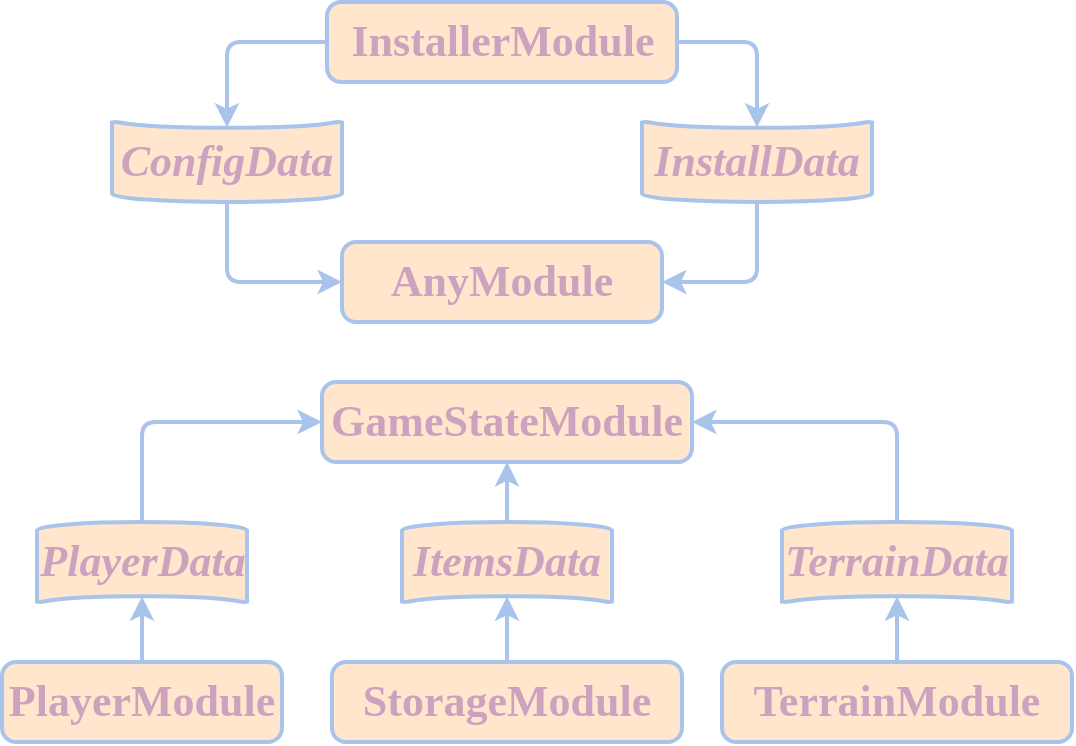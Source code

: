<mxfile version="24.5.4" type="device">
  <diagram name="Страница — 1" id="0wB1KXpxonuGOUO6NQHq">
    <mxGraphModel dx="1310" dy="819" grid="1" gridSize="10" guides="1" tooltips="1" connect="1" arrows="1" fold="1" page="1" pageScale="1" pageWidth="1169" pageHeight="827" math="0" shadow="0">
      <root>
        <mxCell id="0" />
        <mxCell id="1" parent="0" />
        <mxCell id="Bau23HHEuV97FUseU5D_-8" value="&lt;span style=&quot;font-style: normal;&quot;&gt;InstallerModule&lt;/span&gt;" style="rounded=1;whiteSpace=wrap;html=1;absoluteArcSize=1;arcSize=14;strokeWidth=2;fillColor=#ffe6cc;strokeColor=#A9C4EB;fontSize=22;align=center;verticalAlign=middle;fontFamily=Times New Roman;fontStyle=3;fontColor=#CDA2BE;" vertex="1" parent="1">
          <mxGeometry x="502.5" y="200" width="175" height="40" as="geometry" />
        </mxCell>
        <mxCell id="Bau23HHEuV97FUseU5D_-9" value="&lt;span style=&quot;font-style: normal;&quot;&gt;AnyModule&lt;/span&gt;" style="rounded=1;whiteSpace=wrap;html=1;absoluteArcSize=1;arcSize=14;strokeWidth=2;fillColor=#ffe6cc;strokeColor=#A9C4EB;fontSize=22;align=center;verticalAlign=middle;fontFamily=Times New Roman;fontStyle=3;fontColor=#CDA2BE;" vertex="1" parent="1">
          <mxGeometry x="510" y="320" width="160" height="40" as="geometry" />
        </mxCell>
        <mxCell id="Bau23HHEuV97FUseU5D_-10" style="edgeStyle=orthogonalEdgeStyle;rounded=1;orthogonalLoop=1;jettySize=auto;html=1;exitX=0;exitY=0.5;exitDx=0;exitDy=0;exitPerimeter=0;entryX=0;entryY=0.5;entryDx=0;entryDy=0;strokeColor=#A9C4EB;strokeWidth=2;align=center;verticalAlign=middle;arcSize=14;fontFamily=Times New Roman;fontSize=22;fontColor=#CDA2BE;fontStyle=3;labelBackgroundColor=default;endArrow=classic;fillColor=#ffe6cc;" edge="1" parent="1" source="Bau23HHEuV97FUseU5D_-11" target="Bau23HHEuV97FUseU5D_-9">
          <mxGeometry relative="1" as="geometry" />
        </mxCell>
        <mxCell id="Bau23HHEuV97FUseU5D_-11" value="ConfigData" style="strokeWidth=2;html=1;shape=mxgraph.flowchart.stored_data;whiteSpace=wrap;rounded=1;strokeColor=#A9C4EB;align=center;verticalAlign=middle;arcSize=14;fontFamily=Times New Roman;fontSize=22;fontColor=#CDA2BE;fontStyle=3;labelBackgroundColor=none;fillColor=#ffe6cc;direction=north;" vertex="1" parent="1">
          <mxGeometry x="395" y="260" width="115" height="40" as="geometry" />
        </mxCell>
        <mxCell id="Bau23HHEuV97FUseU5D_-12" style="edgeStyle=orthogonalEdgeStyle;rounded=1;orthogonalLoop=1;jettySize=auto;html=1;exitX=0;exitY=0.5;exitDx=0;exitDy=0;exitPerimeter=0;entryX=1;entryY=0.5;entryDx=0;entryDy=0;strokeColor=#A9C4EB;strokeWidth=2;align=center;verticalAlign=middle;arcSize=14;fontFamily=Times New Roman;fontSize=22;fontColor=#CDA2BE;fontStyle=3;labelBackgroundColor=default;endArrow=classic;fillColor=#ffe6cc;" edge="1" parent="1" source="Bau23HHEuV97FUseU5D_-13" target="Bau23HHEuV97FUseU5D_-9">
          <mxGeometry relative="1" as="geometry" />
        </mxCell>
        <mxCell id="Bau23HHEuV97FUseU5D_-13" value="InstallData" style="strokeWidth=2;html=1;shape=mxgraph.flowchart.stored_data;whiteSpace=wrap;rounded=1;strokeColor=#A9C4EB;align=center;verticalAlign=middle;arcSize=14;fontFamily=Times New Roman;fontSize=22;fontColor=#CDA2BE;fontStyle=3;labelBackgroundColor=none;fillColor=#ffe6cc;direction=north;" vertex="1" parent="1">
          <mxGeometry x="660" y="260" width="115" height="40" as="geometry" />
        </mxCell>
        <mxCell id="Bau23HHEuV97FUseU5D_-14" style="edgeStyle=orthogonalEdgeStyle;rounded=1;orthogonalLoop=1;jettySize=auto;html=1;exitX=1;exitY=0.5;exitDx=0;exitDy=0;entryX=0.93;entryY=0.5;entryDx=0;entryDy=0;entryPerimeter=0;strokeColor=#A9C4EB;strokeWidth=2;align=center;verticalAlign=middle;arcSize=14;fontFamily=Times New Roman;fontSize=22;fontColor=#CDA2BE;fontStyle=3;labelBackgroundColor=default;endArrow=classic;fillColor=#ffe6cc;" edge="1" parent="1" source="Bau23HHEuV97FUseU5D_-8" target="Bau23HHEuV97FUseU5D_-13">
          <mxGeometry relative="1" as="geometry" />
        </mxCell>
        <mxCell id="Bau23HHEuV97FUseU5D_-15" style="edgeStyle=orthogonalEdgeStyle;rounded=1;orthogonalLoop=1;jettySize=auto;html=1;exitX=0;exitY=0.5;exitDx=0;exitDy=0;entryX=0.93;entryY=0.5;entryDx=0;entryDy=0;entryPerimeter=0;strokeColor=#A9C4EB;strokeWidth=2;align=center;verticalAlign=middle;arcSize=14;fontFamily=Times New Roman;fontSize=22;fontColor=#CDA2BE;fontStyle=3;labelBackgroundColor=default;endArrow=classic;fillColor=#ffe6cc;" edge="1" parent="1" source="Bau23HHEuV97FUseU5D_-8" target="Bau23HHEuV97FUseU5D_-11">
          <mxGeometry relative="1" as="geometry" />
        </mxCell>
        <mxCell id="Bau23HHEuV97FUseU5D_-16" value="&lt;span style=&quot;font-style: normal;&quot;&gt;GameStateModule&lt;/span&gt;" style="rounded=1;whiteSpace=wrap;html=1;absoluteArcSize=1;arcSize=14;strokeWidth=2;fillColor=#ffe6cc;strokeColor=#A9C4EB;fontSize=22;align=center;verticalAlign=middle;fontFamily=Times New Roman;fontStyle=3;fontColor=#CDA2BE;" vertex="1" parent="1">
          <mxGeometry x="500" y="390" width="185" height="40" as="geometry" />
        </mxCell>
        <mxCell id="Bau23HHEuV97FUseU5D_-17" value="&lt;span style=&quot;font-style: normal;&quot;&gt;PlayerModule&lt;/span&gt;" style="rounded=1;whiteSpace=wrap;html=1;absoluteArcSize=1;arcSize=14;strokeWidth=2;fillColor=#ffe6cc;strokeColor=#A9C4EB;fontSize=22;align=center;verticalAlign=middle;fontFamily=Times New Roman;fontStyle=3;fontColor=#CDA2BE;" vertex="1" parent="1">
          <mxGeometry x="340" y="530" width="140" height="40" as="geometry" />
        </mxCell>
        <mxCell id="Bau23HHEuV97FUseU5D_-18" value="&lt;span style=&quot;font-style: normal;&quot;&gt;StorageModule&lt;/span&gt;" style="rounded=1;whiteSpace=wrap;html=1;absoluteArcSize=1;arcSize=14;strokeWidth=2;fillColor=#ffe6cc;strokeColor=#A9C4EB;fontSize=22;align=center;verticalAlign=middle;fontFamily=Times New Roman;fontStyle=3;fontColor=#CDA2BE;" vertex="1" parent="1">
          <mxGeometry x="505" y="530" width="175" height="40" as="geometry" />
        </mxCell>
        <mxCell id="Bau23HHEuV97FUseU5D_-19" value="&lt;span style=&quot;font-style: normal;&quot;&gt;TerrainModule&lt;/span&gt;" style="rounded=1;whiteSpace=wrap;html=1;absoluteArcSize=1;arcSize=14;strokeWidth=2;fillColor=#ffe6cc;strokeColor=#A9C4EB;fontSize=22;align=center;verticalAlign=middle;fontFamily=Times New Roman;fontStyle=3;fontColor=#CDA2BE;" vertex="1" parent="1">
          <mxGeometry x="700" y="530" width="175" height="40" as="geometry" />
        </mxCell>
        <mxCell id="Bau23HHEuV97FUseU5D_-20" style="edgeStyle=orthogonalEdgeStyle;rounded=1;orthogonalLoop=1;jettySize=auto;html=1;exitX=0;exitY=0.5;exitDx=0;exitDy=0;exitPerimeter=0;entryX=0;entryY=0.5;entryDx=0;entryDy=0;strokeColor=#A9C4EB;strokeWidth=2;align=center;verticalAlign=middle;arcSize=14;fontFamily=Times New Roman;fontSize=22;fontColor=#CDA2BE;fontStyle=3;labelBackgroundColor=default;endArrow=classic;fillColor=#ffe6cc;" edge="1" parent="1" source="Bau23HHEuV97FUseU5D_-21" target="Bau23HHEuV97FUseU5D_-16">
          <mxGeometry relative="1" as="geometry" />
        </mxCell>
        <mxCell id="Bau23HHEuV97FUseU5D_-21" value="PlayerData" style="strokeWidth=2;html=1;shape=mxgraph.flowchart.stored_data;whiteSpace=wrap;rounded=1;strokeColor=#A9C4EB;align=center;verticalAlign=middle;arcSize=14;fontFamily=Times New Roman;fontSize=22;fontColor=#CDA2BE;fontStyle=3;labelBackgroundColor=none;fillColor=#ffe6cc;direction=south;" vertex="1" parent="1">
          <mxGeometry x="357.5" y="460" width="105" height="40" as="geometry" />
        </mxCell>
        <mxCell id="Bau23HHEuV97FUseU5D_-22" style="edgeStyle=orthogonalEdgeStyle;rounded=1;orthogonalLoop=1;jettySize=auto;html=1;exitX=0;exitY=0.5;exitDx=0;exitDy=0;exitPerimeter=0;entryX=0.5;entryY=1;entryDx=0;entryDy=0;strokeColor=#A9C4EB;strokeWidth=2;align=center;verticalAlign=middle;arcSize=14;fontFamily=Times New Roman;fontSize=22;fontColor=#CDA2BE;fontStyle=3;labelBackgroundColor=default;endArrow=classic;fillColor=#ffe6cc;" edge="1" parent="1" source="Bau23HHEuV97FUseU5D_-23" target="Bau23HHEuV97FUseU5D_-16">
          <mxGeometry relative="1" as="geometry" />
        </mxCell>
        <mxCell id="Bau23HHEuV97FUseU5D_-23" value="ItemsData" style="strokeWidth=2;html=1;shape=mxgraph.flowchart.stored_data;whiteSpace=wrap;rounded=1;strokeColor=#A9C4EB;align=center;verticalAlign=middle;arcSize=14;fontFamily=Times New Roman;fontSize=22;fontColor=#CDA2BE;fontStyle=3;labelBackgroundColor=none;fillColor=#ffe6cc;direction=south;" vertex="1" parent="1">
          <mxGeometry x="540" y="460" width="105" height="40" as="geometry" />
        </mxCell>
        <mxCell id="Bau23HHEuV97FUseU5D_-24" style="edgeStyle=orthogonalEdgeStyle;rounded=1;orthogonalLoop=1;jettySize=auto;html=1;exitX=0;exitY=0.5;exitDx=0;exitDy=0;exitPerimeter=0;entryX=1;entryY=0.5;entryDx=0;entryDy=0;strokeColor=#A9C4EB;strokeWidth=2;align=center;verticalAlign=middle;arcSize=14;fontFamily=Times New Roman;fontSize=22;fontColor=#CDA2BE;fontStyle=3;labelBackgroundColor=default;endArrow=classic;fillColor=#ffe6cc;" edge="1" parent="1" source="Bau23HHEuV97FUseU5D_-25" target="Bau23HHEuV97FUseU5D_-16">
          <mxGeometry relative="1" as="geometry" />
        </mxCell>
        <mxCell id="Bau23HHEuV97FUseU5D_-25" value="TerrainData" style="strokeWidth=2;html=1;shape=mxgraph.flowchart.stored_data;whiteSpace=wrap;rounded=1;strokeColor=#A9C4EB;align=center;verticalAlign=middle;arcSize=14;fontFamily=Times New Roman;fontSize=22;fontColor=#CDA2BE;fontStyle=3;labelBackgroundColor=none;fillColor=#ffe6cc;direction=south;" vertex="1" parent="1">
          <mxGeometry x="730" y="460" width="115" height="40" as="geometry" />
        </mxCell>
        <mxCell id="Bau23HHEuV97FUseU5D_-26" style="edgeStyle=orthogonalEdgeStyle;rounded=1;orthogonalLoop=1;jettySize=auto;html=1;exitX=0.5;exitY=0;exitDx=0;exitDy=0;entryX=0.93;entryY=0.5;entryDx=0;entryDy=0;entryPerimeter=0;strokeColor=#A9C4EB;strokeWidth=2;align=center;verticalAlign=middle;arcSize=14;fontFamily=Times New Roman;fontSize=22;fontColor=#CDA2BE;fontStyle=3;labelBackgroundColor=default;endArrow=classic;fillColor=#ffe6cc;" edge="1" parent="1" source="Bau23HHEuV97FUseU5D_-17" target="Bau23HHEuV97FUseU5D_-21">
          <mxGeometry relative="1" as="geometry" />
        </mxCell>
        <mxCell id="Bau23HHEuV97FUseU5D_-27" style="edgeStyle=orthogonalEdgeStyle;rounded=1;orthogonalLoop=1;jettySize=auto;html=1;exitX=0.5;exitY=0;exitDx=0;exitDy=0;entryX=0.93;entryY=0.5;entryDx=0;entryDy=0;entryPerimeter=0;strokeColor=#A9C4EB;strokeWidth=2;align=center;verticalAlign=middle;arcSize=14;fontFamily=Times New Roman;fontSize=22;fontColor=#CDA2BE;fontStyle=3;labelBackgroundColor=default;endArrow=classic;fillColor=#ffe6cc;" edge="1" parent="1" source="Bau23HHEuV97FUseU5D_-18" target="Bau23HHEuV97FUseU5D_-23">
          <mxGeometry relative="1" as="geometry" />
        </mxCell>
        <mxCell id="Bau23HHEuV97FUseU5D_-28" style="edgeStyle=orthogonalEdgeStyle;rounded=1;orthogonalLoop=1;jettySize=auto;html=1;exitX=0.5;exitY=0;exitDx=0;exitDy=0;entryX=0.93;entryY=0.5;entryDx=0;entryDy=0;entryPerimeter=0;strokeColor=#A9C4EB;strokeWidth=2;align=center;verticalAlign=middle;arcSize=14;fontFamily=Times New Roman;fontSize=22;fontColor=#CDA2BE;fontStyle=3;labelBackgroundColor=default;endArrow=classic;fillColor=#ffe6cc;" edge="1" parent="1" source="Bau23HHEuV97FUseU5D_-19" target="Bau23HHEuV97FUseU5D_-25">
          <mxGeometry relative="1" as="geometry" />
        </mxCell>
      </root>
    </mxGraphModel>
  </diagram>
</mxfile>
